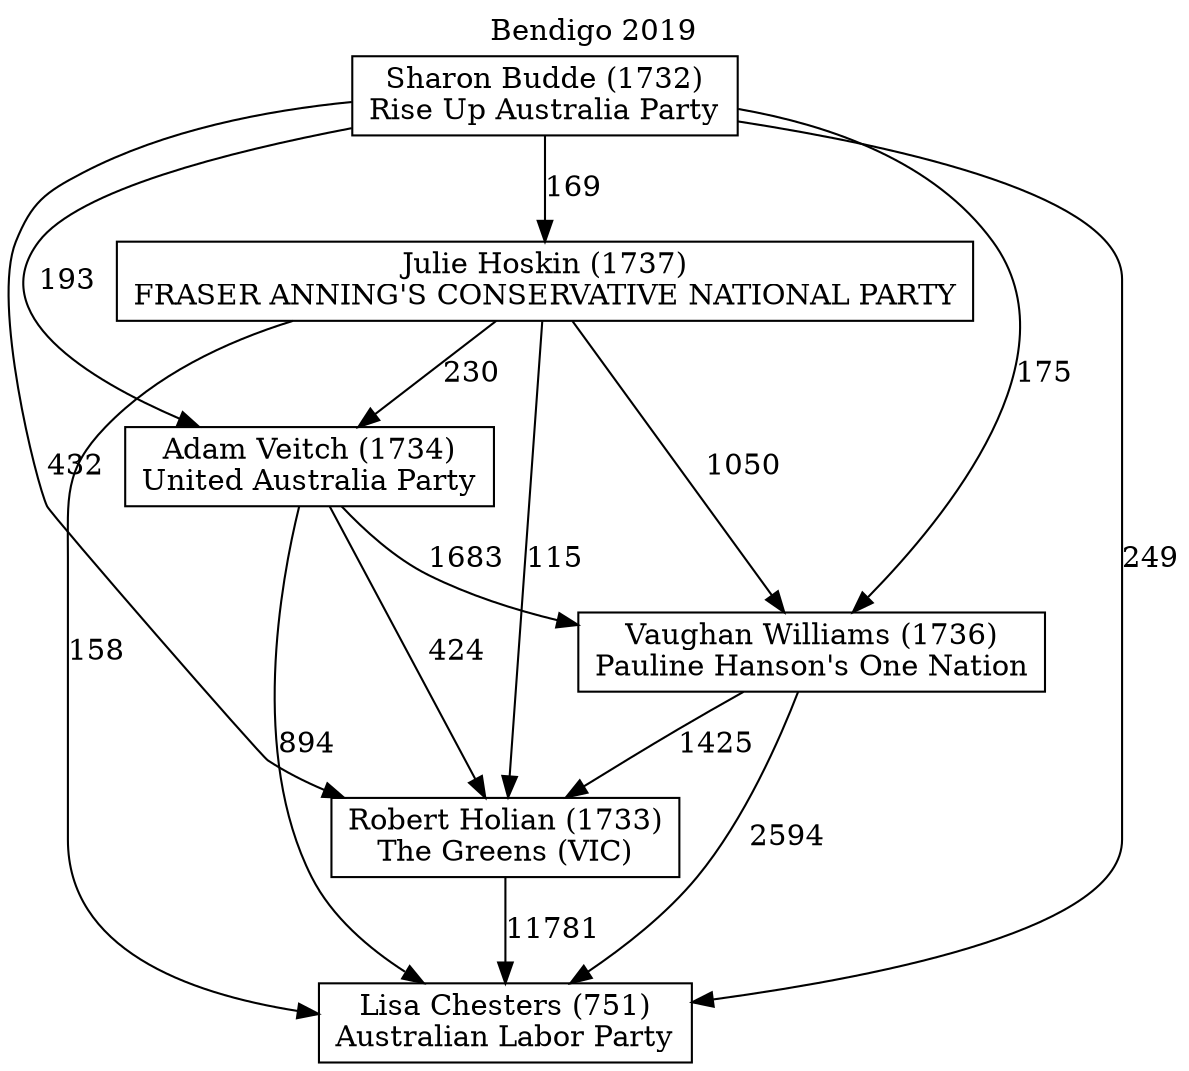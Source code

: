 // House preference flow
digraph "Lisa Chesters (751)_Bendigo_2019" {
	graph [label="Bendigo 2019" labelloc=t mclimit=10]
	node [shape=box]
	"Adam Veitch (1734)" [label="Adam Veitch (1734)
United Australia Party"]
	"Julie Hoskin (1737)" [label="Julie Hoskin (1737)
FRASER ANNING'S CONSERVATIVE NATIONAL PARTY"]
	"Lisa Chesters (751)" [label="Lisa Chesters (751)
Australian Labor Party"]
	"Robert Holian (1733)" [label="Robert Holian (1733)
The Greens (VIC)"]
	"Sharon Budde (1732)" [label="Sharon Budde (1732)
Rise Up Australia Party"]
	"Vaughan Williams (1736)" [label="Vaughan Williams (1736)
Pauline Hanson's One Nation"]
	"Adam Veitch (1734)" -> "Lisa Chesters (751)" [label=894]
	"Adam Veitch (1734)" -> "Robert Holian (1733)" [label=424]
	"Adam Veitch (1734)" -> "Vaughan Williams (1736)" [label=1683]
	"Julie Hoskin (1737)" -> "Adam Veitch (1734)" [label=230]
	"Julie Hoskin (1737)" -> "Lisa Chesters (751)" [label=158]
	"Julie Hoskin (1737)" -> "Robert Holian (1733)" [label=115]
	"Julie Hoskin (1737)" -> "Vaughan Williams (1736)" [label=1050]
	"Robert Holian (1733)" -> "Lisa Chesters (751)" [label=11781]
	"Sharon Budde (1732)" -> "Adam Veitch (1734)" [label=193]
	"Sharon Budde (1732)" -> "Julie Hoskin (1737)" [label=169]
	"Sharon Budde (1732)" -> "Lisa Chesters (751)" [label=249]
	"Sharon Budde (1732)" -> "Robert Holian (1733)" [label=432]
	"Sharon Budde (1732)" -> "Vaughan Williams (1736)" [label=175]
	"Vaughan Williams (1736)" -> "Lisa Chesters (751)" [label=2594]
	"Vaughan Williams (1736)" -> "Robert Holian (1733)" [label=1425]
}

